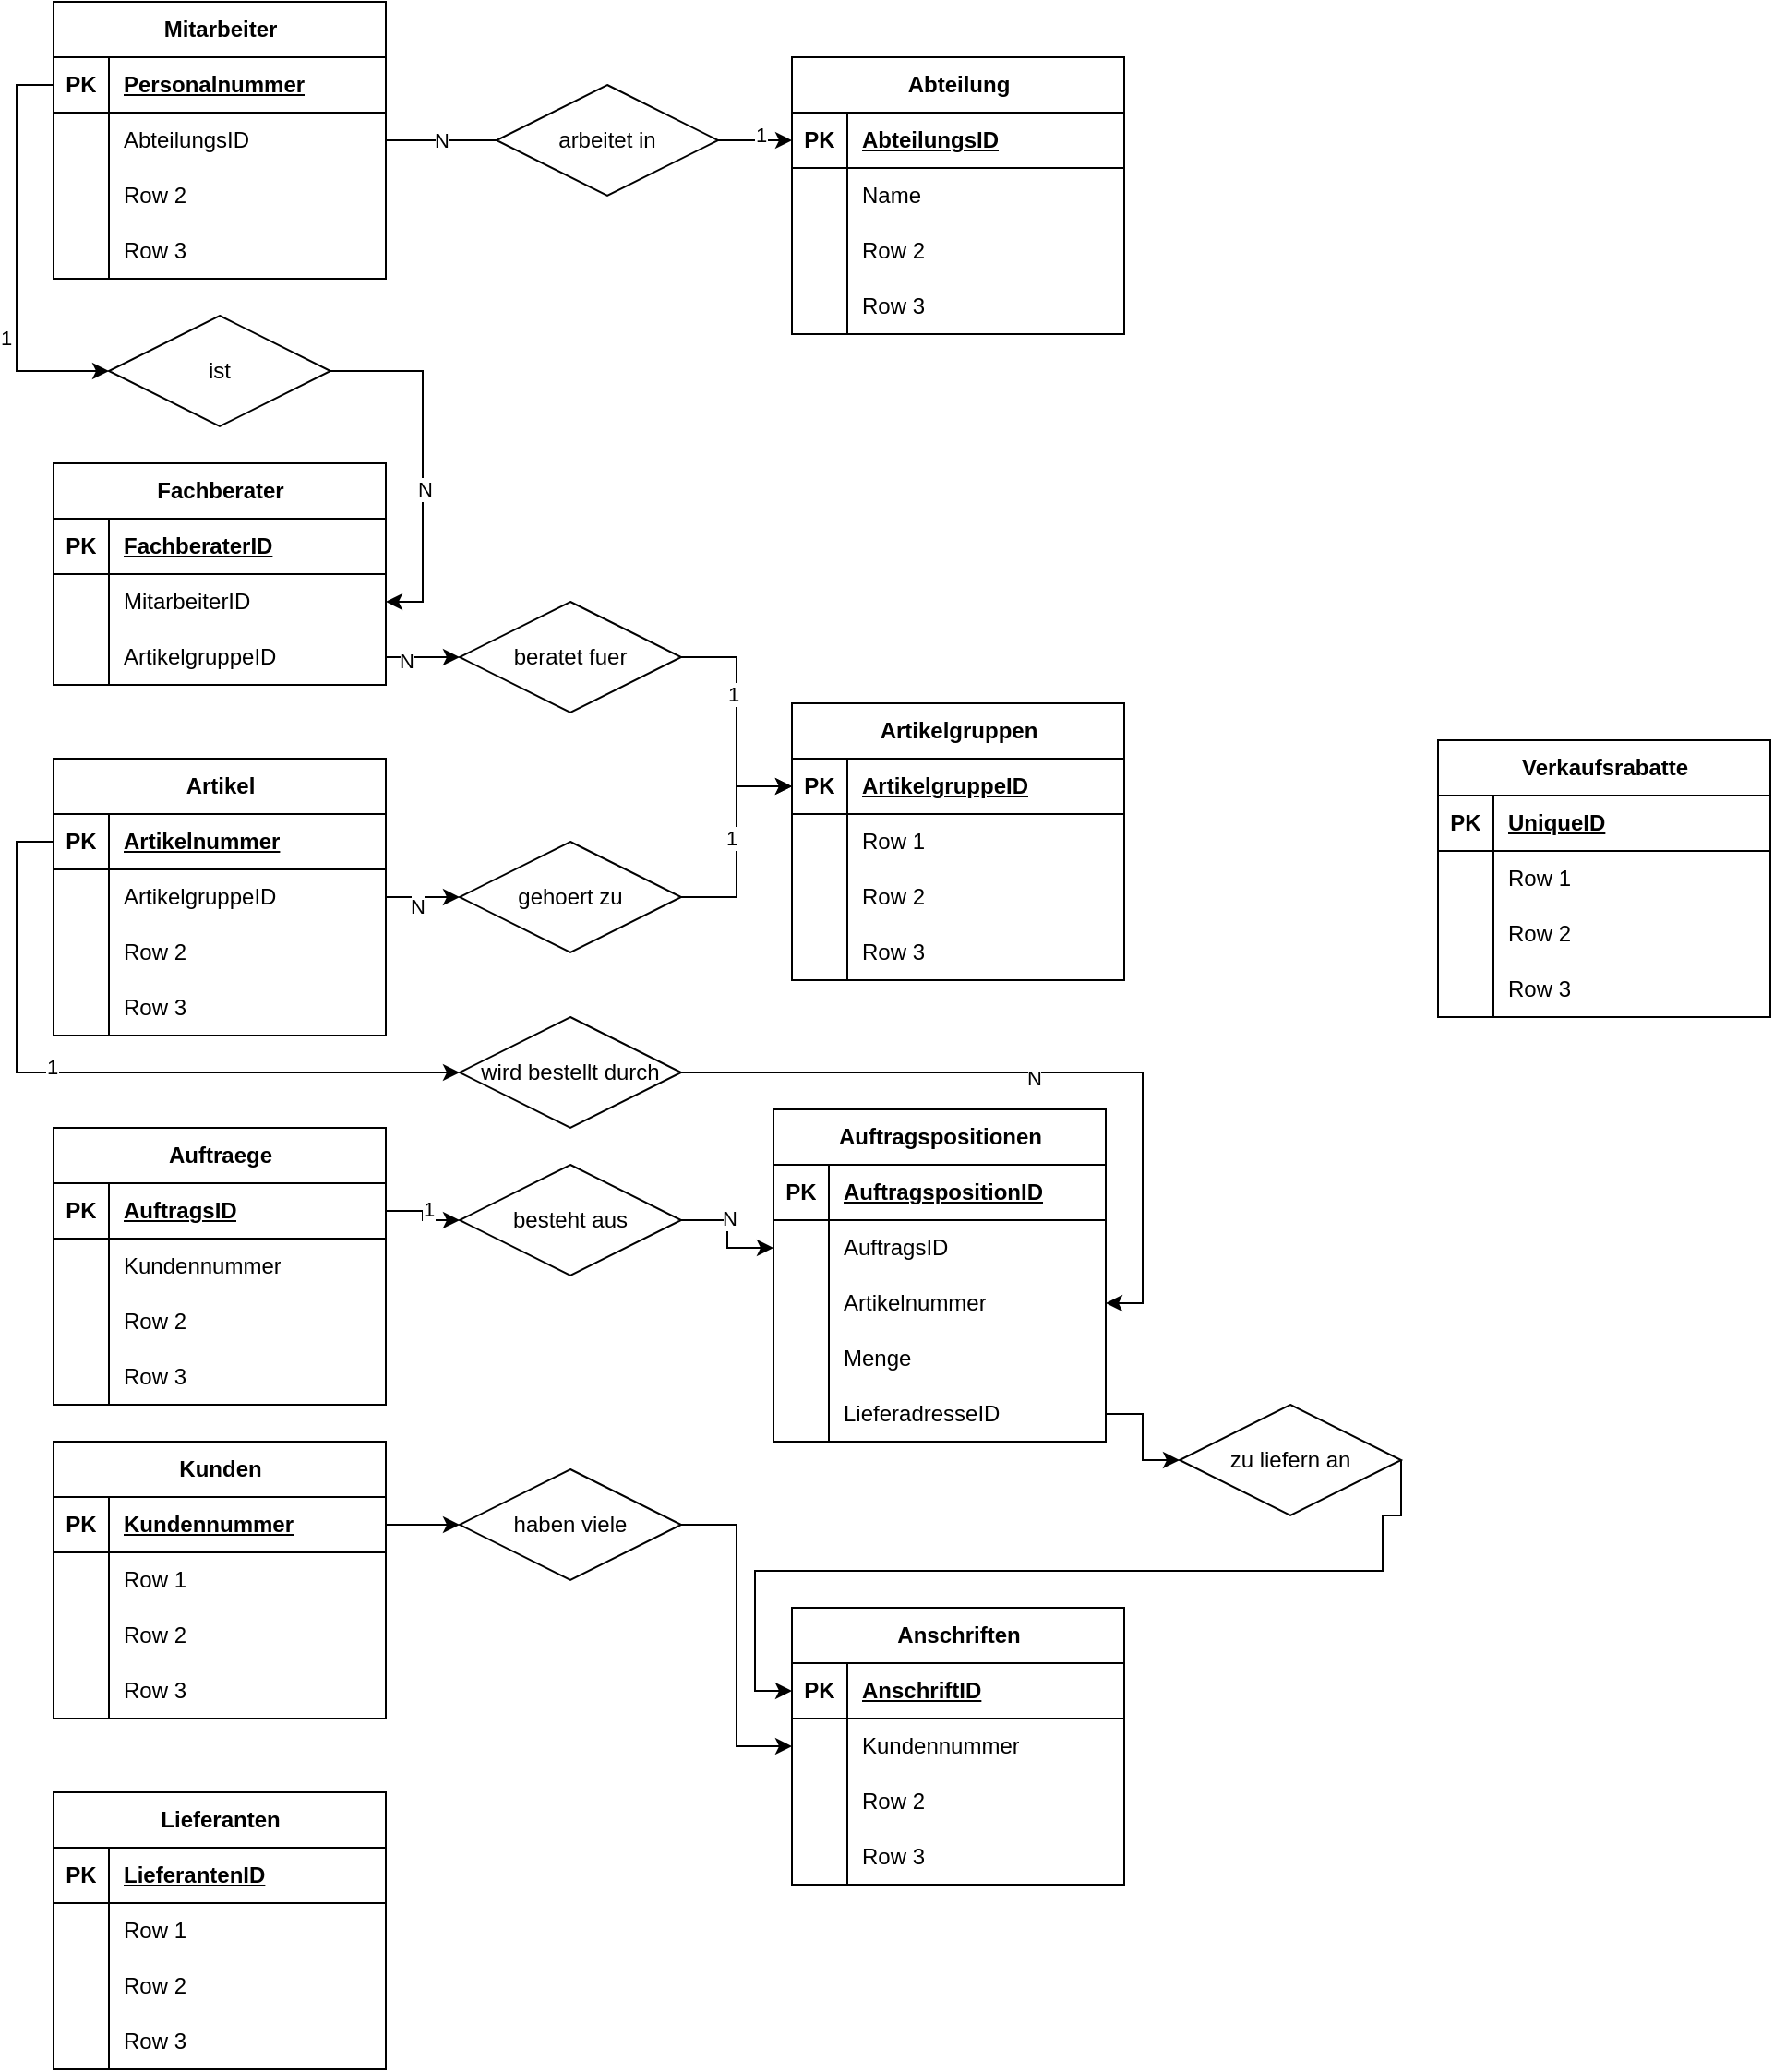 <mxfile version="26.0.5">
  <diagram id="R2lEEEUBdFMjLlhIrx00" name="Page-1">
    <mxGraphModel dx="1874" dy="1891" grid="1" gridSize="10" guides="1" tooltips="1" connect="1" arrows="1" fold="1" page="1" pageScale="1" pageWidth="850" pageHeight="1100" math="0" shadow="0" extFonts="Permanent Marker^https://fonts.googleapis.com/css?family=Permanent+Marker">
      <root>
        <mxCell id="0" />
        <mxCell id="1" parent="0" />
        <mxCell id="7brZlqDq6NMwW7fzMEZd-1" value="Mitarbeiter" style="shape=table;startSize=30;container=1;collapsible=1;childLayout=tableLayout;fixedRows=1;rowLines=0;fontStyle=1;align=center;resizeLast=1;html=1;" vertex="1" parent="1">
          <mxGeometry x="-580" y="-180" width="180" height="150" as="geometry" />
        </mxCell>
        <mxCell id="7brZlqDq6NMwW7fzMEZd-2" value="" style="shape=tableRow;horizontal=0;startSize=0;swimlaneHead=0;swimlaneBody=0;fillColor=none;collapsible=0;dropTarget=0;points=[[0,0.5],[1,0.5]];portConstraint=eastwest;top=0;left=0;right=0;bottom=1;" vertex="1" parent="7brZlqDq6NMwW7fzMEZd-1">
          <mxGeometry y="30" width="180" height="30" as="geometry" />
        </mxCell>
        <mxCell id="7brZlqDq6NMwW7fzMEZd-3" value="PK" style="shape=partialRectangle;connectable=0;fillColor=none;top=0;left=0;bottom=0;right=0;fontStyle=1;overflow=hidden;whiteSpace=wrap;html=1;" vertex="1" parent="7brZlqDq6NMwW7fzMEZd-2">
          <mxGeometry width="30" height="30" as="geometry">
            <mxRectangle width="30" height="30" as="alternateBounds" />
          </mxGeometry>
        </mxCell>
        <mxCell id="7brZlqDq6NMwW7fzMEZd-4" value="Personalnummer" style="shape=partialRectangle;connectable=0;fillColor=none;top=0;left=0;bottom=0;right=0;align=left;spacingLeft=6;fontStyle=5;overflow=hidden;whiteSpace=wrap;html=1;" vertex="1" parent="7brZlqDq6NMwW7fzMEZd-2">
          <mxGeometry x="30" width="150" height="30" as="geometry">
            <mxRectangle width="150" height="30" as="alternateBounds" />
          </mxGeometry>
        </mxCell>
        <mxCell id="7brZlqDq6NMwW7fzMEZd-5" value="" style="shape=tableRow;horizontal=0;startSize=0;swimlaneHead=0;swimlaneBody=0;fillColor=none;collapsible=0;dropTarget=0;points=[[0,0.5],[1,0.5]];portConstraint=eastwest;top=0;left=0;right=0;bottom=0;" vertex="1" parent="7brZlqDq6NMwW7fzMEZd-1">
          <mxGeometry y="60" width="180" height="30" as="geometry" />
        </mxCell>
        <mxCell id="7brZlqDq6NMwW7fzMEZd-6" value="" style="shape=partialRectangle;connectable=0;fillColor=none;top=0;left=0;bottom=0;right=0;editable=1;overflow=hidden;whiteSpace=wrap;html=1;" vertex="1" parent="7brZlqDq6NMwW7fzMEZd-5">
          <mxGeometry width="30" height="30" as="geometry">
            <mxRectangle width="30" height="30" as="alternateBounds" />
          </mxGeometry>
        </mxCell>
        <mxCell id="7brZlqDq6NMwW7fzMEZd-7" value="AbteilungsID" style="shape=partialRectangle;connectable=0;fillColor=none;top=0;left=0;bottom=0;right=0;align=left;spacingLeft=6;overflow=hidden;whiteSpace=wrap;html=1;" vertex="1" parent="7brZlqDq6NMwW7fzMEZd-5">
          <mxGeometry x="30" width="150" height="30" as="geometry">
            <mxRectangle width="150" height="30" as="alternateBounds" />
          </mxGeometry>
        </mxCell>
        <mxCell id="7brZlqDq6NMwW7fzMEZd-8" value="" style="shape=tableRow;horizontal=0;startSize=0;swimlaneHead=0;swimlaneBody=0;fillColor=none;collapsible=0;dropTarget=0;points=[[0,0.5],[1,0.5]];portConstraint=eastwest;top=0;left=0;right=0;bottom=0;" vertex="1" parent="7brZlqDq6NMwW7fzMEZd-1">
          <mxGeometry y="90" width="180" height="30" as="geometry" />
        </mxCell>
        <mxCell id="7brZlqDq6NMwW7fzMEZd-9" value="" style="shape=partialRectangle;connectable=0;fillColor=none;top=0;left=0;bottom=0;right=0;editable=1;overflow=hidden;whiteSpace=wrap;html=1;" vertex="1" parent="7brZlqDq6NMwW7fzMEZd-8">
          <mxGeometry width="30" height="30" as="geometry">
            <mxRectangle width="30" height="30" as="alternateBounds" />
          </mxGeometry>
        </mxCell>
        <mxCell id="7brZlqDq6NMwW7fzMEZd-10" value="Row 2" style="shape=partialRectangle;connectable=0;fillColor=none;top=0;left=0;bottom=0;right=0;align=left;spacingLeft=6;overflow=hidden;whiteSpace=wrap;html=1;" vertex="1" parent="7brZlqDq6NMwW7fzMEZd-8">
          <mxGeometry x="30" width="150" height="30" as="geometry">
            <mxRectangle width="150" height="30" as="alternateBounds" />
          </mxGeometry>
        </mxCell>
        <mxCell id="7brZlqDq6NMwW7fzMEZd-11" value="" style="shape=tableRow;horizontal=0;startSize=0;swimlaneHead=0;swimlaneBody=0;fillColor=none;collapsible=0;dropTarget=0;points=[[0,0.5],[1,0.5]];portConstraint=eastwest;top=0;left=0;right=0;bottom=0;" vertex="1" parent="7brZlqDq6NMwW7fzMEZd-1">
          <mxGeometry y="120" width="180" height="30" as="geometry" />
        </mxCell>
        <mxCell id="7brZlqDq6NMwW7fzMEZd-12" value="" style="shape=partialRectangle;connectable=0;fillColor=none;top=0;left=0;bottom=0;right=0;editable=1;overflow=hidden;whiteSpace=wrap;html=1;" vertex="1" parent="7brZlqDq6NMwW7fzMEZd-11">
          <mxGeometry width="30" height="30" as="geometry">
            <mxRectangle width="30" height="30" as="alternateBounds" />
          </mxGeometry>
        </mxCell>
        <mxCell id="7brZlqDq6NMwW7fzMEZd-13" value="Row 3" style="shape=partialRectangle;connectable=0;fillColor=none;top=0;left=0;bottom=0;right=0;align=left;spacingLeft=6;overflow=hidden;whiteSpace=wrap;html=1;" vertex="1" parent="7brZlqDq6NMwW7fzMEZd-11">
          <mxGeometry x="30" width="150" height="30" as="geometry">
            <mxRectangle width="150" height="30" as="alternateBounds" />
          </mxGeometry>
        </mxCell>
        <mxCell id="7brZlqDq6NMwW7fzMEZd-14" value="Artikelgruppen" style="shape=table;startSize=30;container=1;collapsible=1;childLayout=tableLayout;fixedRows=1;rowLines=0;fontStyle=1;align=center;resizeLast=1;html=1;" vertex="1" parent="1">
          <mxGeometry x="-180" y="200" width="180" height="150" as="geometry" />
        </mxCell>
        <mxCell id="7brZlqDq6NMwW7fzMEZd-15" value="" style="shape=tableRow;horizontal=0;startSize=0;swimlaneHead=0;swimlaneBody=0;fillColor=none;collapsible=0;dropTarget=0;points=[[0,0.5],[1,0.5]];portConstraint=eastwest;top=0;left=0;right=0;bottom=1;" vertex="1" parent="7brZlqDq6NMwW7fzMEZd-14">
          <mxGeometry y="30" width="180" height="30" as="geometry" />
        </mxCell>
        <mxCell id="7brZlqDq6NMwW7fzMEZd-16" value="PK" style="shape=partialRectangle;connectable=0;fillColor=none;top=0;left=0;bottom=0;right=0;fontStyle=1;overflow=hidden;whiteSpace=wrap;html=1;" vertex="1" parent="7brZlqDq6NMwW7fzMEZd-15">
          <mxGeometry width="30" height="30" as="geometry">
            <mxRectangle width="30" height="30" as="alternateBounds" />
          </mxGeometry>
        </mxCell>
        <mxCell id="7brZlqDq6NMwW7fzMEZd-17" value="ArtikelgruppeID" style="shape=partialRectangle;connectable=0;fillColor=none;top=0;left=0;bottom=0;right=0;align=left;spacingLeft=6;fontStyle=5;overflow=hidden;whiteSpace=wrap;html=1;" vertex="1" parent="7brZlqDq6NMwW7fzMEZd-15">
          <mxGeometry x="30" width="150" height="30" as="geometry">
            <mxRectangle width="150" height="30" as="alternateBounds" />
          </mxGeometry>
        </mxCell>
        <mxCell id="7brZlqDq6NMwW7fzMEZd-18" value="" style="shape=tableRow;horizontal=0;startSize=0;swimlaneHead=0;swimlaneBody=0;fillColor=none;collapsible=0;dropTarget=0;points=[[0,0.5],[1,0.5]];portConstraint=eastwest;top=0;left=0;right=0;bottom=0;" vertex="1" parent="7brZlqDq6NMwW7fzMEZd-14">
          <mxGeometry y="60" width="180" height="30" as="geometry" />
        </mxCell>
        <mxCell id="7brZlqDq6NMwW7fzMEZd-19" value="" style="shape=partialRectangle;connectable=0;fillColor=none;top=0;left=0;bottom=0;right=0;editable=1;overflow=hidden;whiteSpace=wrap;html=1;" vertex="1" parent="7brZlqDq6NMwW7fzMEZd-18">
          <mxGeometry width="30" height="30" as="geometry">
            <mxRectangle width="30" height="30" as="alternateBounds" />
          </mxGeometry>
        </mxCell>
        <mxCell id="7brZlqDq6NMwW7fzMEZd-20" value="Row 1" style="shape=partialRectangle;connectable=0;fillColor=none;top=0;left=0;bottom=0;right=0;align=left;spacingLeft=6;overflow=hidden;whiteSpace=wrap;html=1;" vertex="1" parent="7brZlqDq6NMwW7fzMEZd-18">
          <mxGeometry x="30" width="150" height="30" as="geometry">
            <mxRectangle width="150" height="30" as="alternateBounds" />
          </mxGeometry>
        </mxCell>
        <mxCell id="7brZlqDq6NMwW7fzMEZd-21" value="" style="shape=tableRow;horizontal=0;startSize=0;swimlaneHead=0;swimlaneBody=0;fillColor=none;collapsible=0;dropTarget=0;points=[[0,0.5],[1,0.5]];portConstraint=eastwest;top=0;left=0;right=0;bottom=0;" vertex="1" parent="7brZlqDq6NMwW7fzMEZd-14">
          <mxGeometry y="90" width="180" height="30" as="geometry" />
        </mxCell>
        <mxCell id="7brZlqDq6NMwW7fzMEZd-22" value="" style="shape=partialRectangle;connectable=0;fillColor=none;top=0;left=0;bottom=0;right=0;editable=1;overflow=hidden;whiteSpace=wrap;html=1;" vertex="1" parent="7brZlqDq6NMwW7fzMEZd-21">
          <mxGeometry width="30" height="30" as="geometry">
            <mxRectangle width="30" height="30" as="alternateBounds" />
          </mxGeometry>
        </mxCell>
        <mxCell id="7brZlqDq6NMwW7fzMEZd-23" value="Row 2" style="shape=partialRectangle;connectable=0;fillColor=none;top=0;left=0;bottom=0;right=0;align=left;spacingLeft=6;overflow=hidden;whiteSpace=wrap;html=1;" vertex="1" parent="7brZlqDq6NMwW7fzMEZd-21">
          <mxGeometry x="30" width="150" height="30" as="geometry">
            <mxRectangle width="150" height="30" as="alternateBounds" />
          </mxGeometry>
        </mxCell>
        <mxCell id="7brZlqDq6NMwW7fzMEZd-24" value="" style="shape=tableRow;horizontal=0;startSize=0;swimlaneHead=0;swimlaneBody=0;fillColor=none;collapsible=0;dropTarget=0;points=[[0,0.5],[1,0.5]];portConstraint=eastwest;top=0;left=0;right=0;bottom=0;" vertex="1" parent="7brZlqDq6NMwW7fzMEZd-14">
          <mxGeometry y="120" width="180" height="30" as="geometry" />
        </mxCell>
        <mxCell id="7brZlqDq6NMwW7fzMEZd-25" value="" style="shape=partialRectangle;connectable=0;fillColor=none;top=0;left=0;bottom=0;right=0;editable=1;overflow=hidden;whiteSpace=wrap;html=1;" vertex="1" parent="7brZlqDq6NMwW7fzMEZd-24">
          <mxGeometry width="30" height="30" as="geometry">
            <mxRectangle width="30" height="30" as="alternateBounds" />
          </mxGeometry>
        </mxCell>
        <mxCell id="7brZlqDq6NMwW7fzMEZd-26" value="Row 3" style="shape=partialRectangle;connectable=0;fillColor=none;top=0;left=0;bottom=0;right=0;align=left;spacingLeft=6;overflow=hidden;whiteSpace=wrap;html=1;" vertex="1" parent="7brZlqDq6NMwW7fzMEZd-24">
          <mxGeometry x="30" width="150" height="30" as="geometry">
            <mxRectangle width="150" height="30" as="alternateBounds" />
          </mxGeometry>
        </mxCell>
        <mxCell id="7brZlqDq6NMwW7fzMEZd-27" value="Kunden" style="shape=table;startSize=30;container=1;collapsible=1;childLayout=tableLayout;fixedRows=1;rowLines=0;fontStyle=1;align=center;resizeLast=1;html=1;" vertex="1" parent="1">
          <mxGeometry x="-580" y="600" width="180" height="150" as="geometry" />
        </mxCell>
        <mxCell id="7brZlqDq6NMwW7fzMEZd-28" value="" style="shape=tableRow;horizontal=0;startSize=0;swimlaneHead=0;swimlaneBody=0;fillColor=none;collapsible=0;dropTarget=0;points=[[0,0.5],[1,0.5]];portConstraint=eastwest;top=0;left=0;right=0;bottom=1;" vertex="1" parent="7brZlqDq6NMwW7fzMEZd-27">
          <mxGeometry y="30" width="180" height="30" as="geometry" />
        </mxCell>
        <mxCell id="7brZlqDq6NMwW7fzMEZd-29" value="PK" style="shape=partialRectangle;connectable=0;fillColor=none;top=0;left=0;bottom=0;right=0;fontStyle=1;overflow=hidden;whiteSpace=wrap;html=1;" vertex="1" parent="7brZlqDq6NMwW7fzMEZd-28">
          <mxGeometry width="30" height="30" as="geometry">
            <mxRectangle width="30" height="30" as="alternateBounds" />
          </mxGeometry>
        </mxCell>
        <mxCell id="7brZlqDq6NMwW7fzMEZd-30" value="Kundennummer" style="shape=partialRectangle;connectable=0;fillColor=none;top=0;left=0;bottom=0;right=0;align=left;spacingLeft=6;fontStyle=5;overflow=hidden;whiteSpace=wrap;html=1;" vertex="1" parent="7brZlqDq6NMwW7fzMEZd-28">
          <mxGeometry x="30" width="150" height="30" as="geometry">
            <mxRectangle width="150" height="30" as="alternateBounds" />
          </mxGeometry>
        </mxCell>
        <mxCell id="7brZlqDq6NMwW7fzMEZd-31" value="" style="shape=tableRow;horizontal=0;startSize=0;swimlaneHead=0;swimlaneBody=0;fillColor=none;collapsible=0;dropTarget=0;points=[[0,0.5],[1,0.5]];portConstraint=eastwest;top=0;left=0;right=0;bottom=0;" vertex="1" parent="7brZlqDq6NMwW7fzMEZd-27">
          <mxGeometry y="60" width="180" height="30" as="geometry" />
        </mxCell>
        <mxCell id="7brZlqDq6NMwW7fzMEZd-32" value="" style="shape=partialRectangle;connectable=0;fillColor=none;top=0;left=0;bottom=0;right=0;editable=1;overflow=hidden;whiteSpace=wrap;html=1;" vertex="1" parent="7brZlqDq6NMwW7fzMEZd-31">
          <mxGeometry width="30" height="30" as="geometry">
            <mxRectangle width="30" height="30" as="alternateBounds" />
          </mxGeometry>
        </mxCell>
        <mxCell id="7brZlqDq6NMwW7fzMEZd-33" value="Row 1" style="shape=partialRectangle;connectable=0;fillColor=none;top=0;left=0;bottom=0;right=0;align=left;spacingLeft=6;overflow=hidden;whiteSpace=wrap;html=1;" vertex="1" parent="7brZlqDq6NMwW7fzMEZd-31">
          <mxGeometry x="30" width="150" height="30" as="geometry">
            <mxRectangle width="150" height="30" as="alternateBounds" />
          </mxGeometry>
        </mxCell>
        <mxCell id="7brZlqDq6NMwW7fzMEZd-34" value="" style="shape=tableRow;horizontal=0;startSize=0;swimlaneHead=0;swimlaneBody=0;fillColor=none;collapsible=0;dropTarget=0;points=[[0,0.5],[1,0.5]];portConstraint=eastwest;top=0;left=0;right=0;bottom=0;" vertex="1" parent="7brZlqDq6NMwW7fzMEZd-27">
          <mxGeometry y="90" width="180" height="30" as="geometry" />
        </mxCell>
        <mxCell id="7brZlqDq6NMwW7fzMEZd-35" value="" style="shape=partialRectangle;connectable=0;fillColor=none;top=0;left=0;bottom=0;right=0;editable=1;overflow=hidden;whiteSpace=wrap;html=1;" vertex="1" parent="7brZlqDq6NMwW7fzMEZd-34">
          <mxGeometry width="30" height="30" as="geometry">
            <mxRectangle width="30" height="30" as="alternateBounds" />
          </mxGeometry>
        </mxCell>
        <mxCell id="7brZlqDq6NMwW7fzMEZd-36" value="Row 2" style="shape=partialRectangle;connectable=0;fillColor=none;top=0;left=0;bottom=0;right=0;align=left;spacingLeft=6;overflow=hidden;whiteSpace=wrap;html=1;" vertex="1" parent="7brZlqDq6NMwW7fzMEZd-34">
          <mxGeometry x="30" width="150" height="30" as="geometry">
            <mxRectangle width="150" height="30" as="alternateBounds" />
          </mxGeometry>
        </mxCell>
        <mxCell id="7brZlqDq6NMwW7fzMEZd-37" value="" style="shape=tableRow;horizontal=0;startSize=0;swimlaneHead=0;swimlaneBody=0;fillColor=none;collapsible=0;dropTarget=0;points=[[0,0.5],[1,0.5]];portConstraint=eastwest;top=0;left=0;right=0;bottom=0;" vertex="1" parent="7brZlqDq6NMwW7fzMEZd-27">
          <mxGeometry y="120" width="180" height="30" as="geometry" />
        </mxCell>
        <mxCell id="7brZlqDq6NMwW7fzMEZd-38" value="" style="shape=partialRectangle;connectable=0;fillColor=none;top=0;left=0;bottom=0;right=0;editable=1;overflow=hidden;whiteSpace=wrap;html=1;" vertex="1" parent="7brZlqDq6NMwW7fzMEZd-37">
          <mxGeometry width="30" height="30" as="geometry">
            <mxRectangle width="30" height="30" as="alternateBounds" />
          </mxGeometry>
        </mxCell>
        <mxCell id="7brZlqDq6NMwW7fzMEZd-39" value="Row 3" style="shape=partialRectangle;connectable=0;fillColor=none;top=0;left=0;bottom=0;right=0;align=left;spacingLeft=6;overflow=hidden;whiteSpace=wrap;html=1;" vertex="1" parent="7brZlqDq6NMwW7fzMEZd-37">
          <mxGeometry x="30" width="150" height="30" as="geometry">
            <mxRectangle width="150" height="30" as="alternateBounds" />
          </mxGeometry>
        </mxCell>
        <mxCell id="7brZlqDq6NMwW7fzMEZd-40" value="Anschriften" style="shape=table;startSize=30;container=1;collapsible=1;childLayout=tableLayout;fixedRows=1;rowLines=0;fontStyle=1;align=center;resizeLast=1;html=1;" vertex="1" parent="1">
          <mxGeometry x="-180" y="690" width="180" height="150" as="geometry" />
        </mxCell>
        <mxCell id="7brZlqDq6NMwW7fzMEZd-41" value="" style="shape=tableRow;horizontal=0;startSize=0;swimlaneHead=0;swimlaneBody=0;fillColor=none;collapsible=0;dropTarget=0;points=[[0,0.5],[1,0.5]];portConstraint=eastwest;top=0;left=0;right=0;bottom=1;" vertex="1" parent="7brZlqDq6NMwW7fzMEZd-40">
          <mxGeometry y="30" width="180" height="30" as="geometry" />
        </mxCell>
        <mxCell id="7brZlqDq6NMwW7fzMEZd-42" value="PK" style="shape=partialRectangle;connectable=0;fillColor=none;top=0;left=0;bottom=0;right=0;fontStyle=1;overflow=hidden;whiteSpace=wrap;html=1;" vertex="1" parent="7brZlqDq6NMwW7fzMEZd-41">
          <mxGeometry width="30" height="30" as="geometry">
            <mxRectangle width="30" height="30" as="alternateBounds" />
          </mxGeometry>
        </mxCell>
        <mxCell id="7brZlqDq6NMwW7fzMEZd-43" value="AnschriftID" style="shape=partialRectangle;connectable=0;fillColor=none;top=0;left=0;bottom=0;right=0;align=left;spacingLeft=6;fontStyle=5;overflow=hidden;whiteSpace=wrap;html=1;" vertex="1" parent="7brZlqDq6NMwW7fzMEZd-41">
          <mxGeometry x="30" width="150" height="30" as="geometry">
            <mxRectangle width="150" height="30" as="alternateBounds" />
          </mxGeometry>
        </mxCell>
        <mxCell id="7brZlqDq6NMwW7fzMEZd-44" value="" style="shape=tableRow;horizontal=0;startSize=0;swimlaneHead=0;swimlaneBody=0;fillColor=none;collapsible=0;dropTarget=0;points=[[0,0.5],[1,0.5]];portConstraint=eastwest;top=0;left=0;right=0;bottom=0;" vertex="1" parent="7brZlqDq6NMwW7fzMEZd-40">
          <mxGeometry y="60" width="180" height="30" as="geometry" />
        </mxCell>
        <mxCell id="7brZlqDq6NMwW7fzMEZd-45" value="" style="shape=partialRectangle;connectable=0;fillColor=none;top=0;left=0;bottom=0;right=0;editable=1;overflow=hidden;whiteSpace=wrap;html=1;" vertex="1" parent="7brZlqDq6NMwW7fzMEZd-44">
          <mxGeometry width="30" height="30" as="geometry">
            <mxRectangle width="30" height="30" as="alternateBounds" />
          </mxGeometry>
        </mxCell>
        <mxCell id="7brZlqDq6NMwW7fzMEZd-46" value="Kundennummer" style="shape=partialRectangle;connectable=0;fillColor=none;top=0;left=0;bottom=0;right=0;align=left;spacingLeft=6;overflow=hidden;whiteSpace=wrap;html=1;" vertex="1" parent="7brZlqDq6NMwW7fzMEZd-44">
          <mxGeometry x="30" width="150" height="30" as="geometry">
            <mxRectangle width="150" height="30" as="alternateBounds" />
          </mxGeometry>
        </mxCell>
        <mxCell id="7brZlqDq6NMwW7fzMEZd-47" value="" style="shape=tableRow;horizontal=0;startSize=0;swimlaneHead=0;swimlaneBody=0;fillColor=none;collapsible=0;dropTarget=0;points=[[0,0.5],[1,0.5]];portConstraint=eastwest;top=0;left=0;right=0;bottom=0;" vertex="1" parent="7brZlqDq6NMwW7fzMEZd-40">
          <mxGeometry y="90" width="180" height="30" as="geometry" />
        </mxCell>
        <mxCell id="7brZlqDq6NMwW7fzMEZd-48" value="" style="shape=partialRectangle;connectable=0;fillColor=none;top=0;left=0;bottom=0;right=0;editable=1;overflow=hidden;whiteSpace=wrap;html=1;" vertex="1" parent="7brZlqDq6NMwW7fzMEZd-47">
          <mxGeometry width="30" height="30" as="geometry">
            <mxRectangle width="30" height="30" as="alternateBounds" />
          </mxGeometry>
        </mxCell>
        <mxCell id="7brZlqDq6NMwW7fzMEZd-49" value="Row 2" style="shape=partialRectangle;connectable=0;fillColor=none;top=0;left=0;bottom=0;right=0;align=left;spacingLeft=6;overflow=hidden;whiteSpace=wrap;html=1;" vertex="1" parent="7brZlqDq6NMwW7fzMEZd-47">
          <mxGeometry x="30" width="150" height="30" as="geometry">
            <mxRectangle width="150" height="30" as="alternateBounds" />
          </mxGeometry>
        </mxCell>
        <mxCell id="7brZlqDq6NMwW7fzMEZd-50" value="" style="shape=tableRow;horizontal=0;startSize=0;swimlaneHead=0;swimlaneBody=0;fillColor=none;collapsible=0;dropTarget=0;points=[[0,0.5],[1,0.5]];portConstraint=eastwest;top=0;left=0;right=0;bottom=0;" vertex="1" parent="7brZlqDq6NMwW7fzMEZd-40">
          <mxGeometry y="120" width="180" height="30" as="geometry" />
        </mxCell>
        <mxCell id="7brZlqDq6NMwW7fzMEZd-51" value="" style="shape=partialRectangle;connectable=0;fillColor=none;top=0;left=0;bottom=0;right=0;editable=1;overflow=hidden;whiteSpace=wrap;html=1;" vertex="1" parent="7brZlqDq6NMwW7fzMEZd-50">
          <mxGeometry width="30" height="30" as="geometry">
            <mxRectangle width="30" height="30" as="alternateBounds" />
          </mxGeometry>
        </mxCell>
        <mxCell id="7brZlqDq6NMwW7fzMEZd-52" value="Row 3" style="shape=partialRectangle;connectable=0;fillColor=none;top=0;left=0;bottom=0;right=0;align=left;spacingLeft=6;overflow=hidden;whiteSpace=wrap;html=1;" vertex="1" parent="7brZlqDq6NMwW7fzMEZd-50">
          <mxGeometry x="30" width="150" height="30" as="geometry">
            <mxRectangle width="150" height="30" as="alternateBounds" />
          </mxGeometry>
        </mxCell>
        <mxCell id="7brZlqDq6NMwW7fzMEZd-53" value="Artikel" style="shape=table;startSize=30;container=1;collapsible=1;childLayout=tableLayout;fixedRows=1;rowLines=0;fontStyle=1;align=center;resizeLast=1;html=1;" vertex="1" parent="1">
          <mxGeometry x="-580" y="230" width="180" height="150" as="geometry">
            <mxRectangle x="-580" y="230" width="70" height="30" as="alternateBounds" />
          </mxGeometry>
        </mxCell>
        <mxCell id="7brZlqDq6NMwW7fzMEZd-54" value="" style="shape=tableRow;horizontal=0;startSize=0;swimlaneHead=0;swimlaneBody=0;fillColor=none;collapsible=0;dropTarget=0;points=[[0,0.5],[1,0.5]];portConstraint=eastwest;top=0;left=0;right=0;bottom=1;" vertex="1" parent="7brZlqDq6NMwW7fzMEZd-53">
          <mxGeometry y="30" width="180" height="30" as="geometry" />
        </mxCell>
        <mxCell id="7brZlqDq6NMwW7fzMEZd-55" value="PK" style="shape=partialRectangle;connectable=0;fillColor=none;top=0;left=0;bottom=0;right=0;fontStyle=1;overflow=hidden;whiteSpace=wrap;html=1;" vertex="1" parent="7brZlqDq6NMwW7fzMEZd-54">
          <mxGeometry width="30" height="30" as="geometry">
            <mxRectangle width="30" height="30" as="alternateBounds" />
          </mxGeometry>
        </mxCell>
        <mxCell id="7brZlqDq6NMwW7fzMEZd-56" value="Artikelnummer" style="shape=partialRectangle;connectable=0;fillColor=none;top=0;left=0;bottom=0;right=0;align=left;spacingLeft=6;fontStyle=5;overflow=hidden;whiteSpace=wrap;html=1;" vertex="1" parent="7brZlqDq6NMwW7fzMEZd-54">
          <mxGeometry x="30" width="150" height="30" as="geometry">
            <mxRectangle width="150" height="30" as="alternateBounds" />
          </mxGeometry>
        </mxCell>
        <mxCell id="7brZlqDq6NMwW7fzMEZd-57" value="" style="shape=tableRow;horizontal=0;startSize=0;swimlaneHead=0;swimlaneBody=0;fillColor=none;collapsible=0;dropTarget=0;points=[[0,0.5],[1,0.5]];portConstraint=eastwest;top=0;left=0;right=0;bottom=0;" vertex="1" parent="7brZlqDq6NMwW7fzMEZd-53">
          <mxGeometry y="60" width="180" height="30" as="geometry" />
        </mxCell>
        <mxCell id="7brZlqDq6NMwW7fzMEZd-58" value="" style="shape=partialRectangle;connectable=0;fillColor=none;top=0;left=0;bottom=0;right=0;editable=1;overflow=hidden;whiteSpace=wrap;html=1;" vertex="1" parent="7brZlqDq6NMwW7fzMEZd-57">
          <mxGeometry width="30" height="30" as="geometry">
            <mxRectangle width="30" height="30" as="alternateBounds" />
          </mxGeometry>
        </mxCell>
        <mxCell id="7brZlqDq6NMwW7fzMEZd-59" value="ArtikelgruppeID" style="shape=partialRectangle;connectable=0;fillColor=none;top=0;left=0;bottom=0;right=0;align=left;spacingLeft=6;overflow=hidden;whiteSpace=wrap;html=1;" vertex="1" parent="7brZlqDq6NMwW7fzMEZd-57">
          <mxGeometry x="30" width="150" height="30" as="geometry">
            <mxRectangle width="150" height="30" as="alternateBounds" />
          </mxGeometry>
        </mxCell>
        <mxCell id="7brZlqDq6NMwW7fzMEZd-60" value="" style="shape=tableRow;horizontal=0;startSize=0;swimlaneHead=0;swimlaneBody=0;fillColor=none;collapsible=0;dropTarget=0;points=[[0,0.5],[1,0.5]];portConstraint=eastwest;top=0;left=0;right=0;bottom=0;" vertex="1" parent="7brZlqDq6NMwW7fzMEZd-53">
          <mxGeometry y="90" width="180" height="30" as="geometry" />
        </mxCell>
        <mxCell id="7brZlqDq6NMwW7fzMEZd-61" value="" style="shape=partialRectangle;connectable=0;fillColor=none;top=0;left=0;bottom=0;right=0;editable=1;overflow=hidden;whiteSpace=wrap;html=1;" vertex="1" parent="7brZlqDq6NMwW7fzMEZd-60">
          <mxGeometry width="30" height="30" as="geometry">
            <mxRectangle width="30" height="30" as="alternateBounds" />
          </mxGeometry>
        </mxCell>
        <mxCell id="7brZlqDq6NMwW7fzMEZd-62" value="Row 2" style="shape=partialRectangle;connectable=0;fillColor=none;top=0;left=0;bottom=0;right=0;align=left;spacingLeft=6;overflow=hidden;whiteSpace=wrap;html=1;" vertex="1" parent="7brZlqDq6NMwW7fzMEZd-60">
          <mxGeometry x="30" width="150" height="30" as="geometry">
            <mxRectangle width="150" height="30" as="alternateBounds" />
          </mxGeometry>
        </mxCell>
        <mxCell id="7brZlqDq6NMwW7fzMEZd-63" value="" style="shape=tableRow;horizontal=0;startSize=0;swimlaneHead=0;swimlaneBody=0;fillColor=none;collapsible=0;dropTarget=0;points=[[0,0.5],[1,0.5]];portConstraint=eastwest;top=0;left=0;right=0;bottom=0;" vertex="1" parent="7brZlqDq6NMwW7fzMEZd-53">
          <mxGeometry y="120" width="180" height="30" as="geometry" />
        </mxCell>
        <mxCell id="7brZlqDq6NMwW7fzMEZd-64" value="" style="shape=partialRectangle;connectable=0;fillColor=none;top=0;left=0;bottom=0;right=0;editable=1;overflow=hidden;whiteSpace=wrap;html=1;" vertex="1" parent="7brZlqDq6NMwW7fzMEZd-63">
          <mxGeometry width="30" height="30" as="geometry">
            <mxRectangle width="30" height="30" as="alternateBounds" />
          </mxGeometry>
        </mxCell>
        <mxCell id="7brZlqDq6NMwW7fzMEZd-65" value="Row 3" style="shape=partialRectangle;connectable=0;fillColor=none;top=0;left=0;bottom=0;right=0;align=left;spacingLeft=6;overflow=hidden;whiteSpace=wrap;html=1;" vertex="1" parent="7brZlqDq6NMwW7fzMEZd-63">
          <mxGeometry x="30" width="150" height="30" as="geometry">
            <mxRectangle width="150" height="30" as="alternateBounds" />
          </mxGeometry>
        </mxCell>
        <mxCell id="7brZlqDq6NMwW7fzMEZd-66" value="Auftraege" style="shape=table;startSize=30;container=1;collapsible=1;childLayout=tableLayout;fixedRows=1;rowLines=0;fontStyle=1;align=center;resizeLast=1;html=1;" vertex="1" parent="1">
          <mxGeometry x="-580" y="430" width="180" height="150" as="geometry">
            <mxRectangle x="-580" y="430" width="90" height="30" as="alternateBounds" />
          </mxGeometry>
        </mxCell>
        <mxCell id="7brZlqDq6NMwW7fzMEZd-67" value="" style="shape=tableRow;horizontal=0;startSize=0;swimlaneHead=0;swimlaneBody=0;fillColor=none;collapsible=0;dropTarget=0;points=[[0,0.5],[1,0.5]];portConstraint=eastwest;top=0;left=0;right=0;bottom=1;" vertex="1" parent="7brZlqDq6NMwW7fzMEZd-66">
          <mxGeometry y="30" width="180" height="30" as="geometry" />
        </mxCell>
        <mxCell id="7brZlqDq6NMwW7fzMEZd-68" value="PK" style="shape=partialRectangle;connectable=0;fillColor=none;top=0;left=0;bottom=0;right=0;fontStyle=1;overflow=hidden;whiteSpace=wrap;html=1;" vertex="1" parent="7brZlqDq6NMwW7fzMEZd-67">
          <mxGeometry width="30" height="30" as="geometry">
            <mxRectangle width="30" height="30" as="alternateBounds" />
          </mxGeometry>
        </mxCell>
        <mxCell id="7brZlqDq6NMwW7fzMEZd-69" value="AuftragsID" style="shape=partialRectangle;connectable=0;fillColor=none;top=0;left=0;bottom=0;right=0;align=left;spacingLeft=6;fontStyle=5;overflow=hidden;whiteSpace=wrap;html=1;" vertex="1" parent="7brZlqDq6NMwW7fzMEZd-67">
          <mxGeometry x="30" width="150" height="30" as="geometry">
            <mxRectangle width="150" height="30" as="alternateBounds" />
          </mxGeometry>
        </mxCell>
        <mxCell id="7brZlqDq6NMwW7fzMEZd-70" value="" style="shape=tableRow;horizontal=0;startSize=0;swimlaneHead=0;swimlaneBody=0;fillColor=none;collapsible=0;dropTarget=0;points=[[0,0.5],[1,0.5]];portConstraint=eastwest;top=0;left=0;right=0;bottom=0;" vertex="1" parent="7brZlqDq6NMwW7fzMEZd-66">
          <mxGeometry y="60" width="180" height="30" as="geometry" />
        </mxCell>
        <mxCell id="7brZlqDq6NMwW7fzMEZd-71" value="" style="shape=partialRectangle;connectable=0;fillColor=none;top=0;left=0;bottom=0;right=0;editable=1;overflow=hidden;whiteSpace=wrap;html=1;" vertex="1" parent="7brZlqDq6NMwW7fzMEZd-70">
          <mxGeometry width="30" height="30" as="geometry">
            <mxRectangle width="30" height="30" as="alternateBounds" />
          </mxGeometry>
        </mxCell>
        <mxCell id="7brZlqDq6NMwW7fzMEZd-72" value="Kundennummer" style="shape=partialRectangle;connectable=0;fillColor=none;top=0;left=0;bottom=0;right=0;align=left;spacingLeft=6;overflow=hidden;whiteSpace=wrap;html=1;" vertex="1" parent="7brZlqDq6NMwW7fzMEZd-70">
          <mxGeometry x="30" width="150" height="30" as="geometry">
            <mxRectangle width="150" height="30" as="alternateBounds" />
          </mxGeometry>
        </mxCell>
        <mxCell id="7brZlqDq6NMwW7fzMEZd-73" value="" style="shape=tableRow;horizontal=0;startSize=0;swimlaneHead=0;swimlaneBody=0;fillColor=none;collapsible=0;dropTarget=0;points=[[0,0.5],[1,0.5]];portConstraint=eastwest;top=0;left=0;right=0;bottom=0;" vertex="1" parent="7brZlqDq6NMwW7fzMEZd-66">
          <mxGeometry y="90" width="180" height="30" as="geometry" />
        </mxCell>
        <mxCell id="7brZlqDq6NMwW7fzMEZd-74" value="" style="shape=partialRectangle;connectable=0;fillColor=none;top=0;left=0;bottom=0;right=0;editable=1;overflow=hidden;whiteSpace=wrap;html=1;" vertex="1" parent="7brZlqDq6NMwW7fzMEZd-73">
          <mxGeometry width="30" height="30" as="geometry">
            <mxRectangle width="30" height="30" as="alternateBounds" />
          </mxGeometry>
        </mxCell>
        <mxCell id="7brZlqDq6NMwW7fzMEZd-75" value="Row 2" style="shape=partialRectangle;connectable=0;fillColor=none;top=0;left=0;bottom=0;right=0;align=left;spacingLeft=6;overflow=hidden;whiteSpace=wrap;html=1;" vertex="1" parent="7brZlqDq6NMwW7fzMEZd-73">
          <mxGeometry x="30" width="150" height="30" as="geometry">
            <mxRectangle width="150" height="30" as="alternateBounds" />
          </mxGeometry>
        </mxCell>
        <mxCell id="7brZlqDq6NMwW7fzMEZd-76" value="" style="shape=tableRow;horizontal=0;startSize=0;swimlaneHead=0;swimlaneBody=0;fillColor=none;collapsible=0;dropTarget=0;points=[[0,0.5],[1,0.5]];portConstraint=eastwest;top=0;left=0;right=0;bottom=0;" vertex="1" parent="7brZlqDq6NMwW7fzMEZd-66">
          <mxGeometry y="120" width="180" height="30" as="geometry" />
        </mxCell>
        <mxCell id="7brZlqDq6NMwW7fzMEZd-77" value="" style="shape=partialRectangle;connectable=0;fillColor=none;top=0;left=0;bottom=0;right=0;editable=1;overflow=hidden;whiteSpace=wrap;html=1;" vertex="1" parent="7brZlqDq6NMwW7fzMEZd-76">
          <mxGeometry width="30" height="30" as="geometry">
            <mxRectangle width="30" height="30" as="alternateBounds" />
          </mxGeometry>
        </mxCell>
        <mxCell id="7brZlqDq6NMwW7fzMEZd-78" value="Row 3" style="shape=partialRectangle;connectable=0;fillColor=none;top=0;left=0;bottom=0;right=0;align=left;spacingLeft=6;overflow=hidden;whiteSpace=wrap;html=1;" vertex="1" parent="7brZlqDq6NMwW7fzMEZd-76">
          <mxGeometry x="30" width="150" height="30" as="geometry">
            <mxRectangle width="150" height="30" as="alternateBounds" />
          </mxGeometry>
        </mxCell>
        <mxCell id="7brZlqDq6NMwW7fzMEZd-79" value="Verkaufsrabatte" style="shape=table;startSize=30;container=1;collapsible=1;childLayout=tableLayout;fixedRows=1;rowLines=0;fontStyle=1;align=center;resizeLast=1;html=1;" vertex="1" parent="1">
          <mxGeometry x="170" y="220" width="180" height="150" as="geometry" />
        </mxCell>
        <mxCell id="7brZlqDq6NMwW7fzMEZd-80" value="" style="shape=tableRow;horizontal=0;startSize=0;swimlaneHead=0;swimlaneBody=0;fillColor=none;collapsible=0;dropTarget=0;points=[[0,0.5],[1,0.5]];portConstraint=eastwest;top=0;left=0;right=0;bottom=1;" vertex="1" parent="7brZlqDq6NMwW7fzMEZd-79">
          <mxGeometry y="30" width="180" height="30" as="geometry" />
        </mxCell>
        <mxCell id="7brZlqDq6NMwW7fzMEZd-81" value="PK" style="shape=partialRectangle;connectable=0;fillColor=none;top=0;left=0;bottom=0;right=0;fontStyle=1;overflow=hidden;whiteSpace=wrap;html=1;" vertex="1" parent="7brZlqDq6NMwW7fzMEZd-80">
          <mxGeometry width="30" height="30" as="geometry">
            <mxRectangle width="30" height="30" as="alternateBounds" />
          </mxGeometry>
        </mxCell>
        <mxCell id="7brZlqDq6NMwW7fzMEZd-82" value="UniqueID" style="shape=partialRectangle;connectable=0;fillColor=none;top=0;left=0;bottom=0;right=0;align=left;spacingLeft=6;fontStyle=5;overflow=hidden;whiteSpace=wrap;html=1;" vertex="1" parent="7brZlqDq6NMwW7fzMEZd-80">
          <mxGeometry x="30" width="150" height="30" as="geometry">
            <mxRectangle width="150" height="30" as="alternateBounds" />
          </mxGeometry>
        </mxCell>
        <mxCell id="7brZlqDq6NMwW7fzMEZd-83" value="" style="shape=tableRow;horizontal=0;startSize=0;swimlaneHead=0;swimlaneBody=0;fillColor=none;collapsible=0;dropTarget=0;points=[[0,0.5],[1,0.5]];portConstraint=eastwest;top=0;left=0;right=0;bottom=0;" vertex="1" parent="7brZlqDq6NMwW7fzMEZd-79">
          <mxGeometry y="60" width="180" height="30" as="geometry" />
        </mxCell>
        <mxCell id="7brZlqDq6NMwW7fzMEZd-84" value="" style="shape=partialRectangle;connectable=0;fillColor=none;top=0;left=0;bottom=0;right=0;editable=1;overflow=hidden;whiteSpace=wrap;html=1;" vertex="1" parent="7brZlqDq6NMwW7fzMEZd-83">
          <mxGeometry width="30" height="30" as="geometry">
            <mxRectangle width="30" height="30" as="alternateBounds" />
          </mxGeometry>
        </mxCell>
        <mxCell id="7brZlqDq6NMwW7fzMEZd-85" value="Row 1" style="shape=partialRectangle;connectable=0;fillColor=none;top=0;left=0;bottom=0;right=0;align=left;spacingLeft=6;overflow=hidden;whiteSpace=wrap;html=1;" vertex="1" parent="7brZlqDq6NMwW7fzMEZd-83">
          <mxGeometry x="30" width="150" height="30" as="geometry">
            <mxRectangle width="150" height="30" as="alternateBounds" />
          </mxGeometry>
        </mxCell>
        <mxCell id="7brZlqDq6NMwW7fzMEZd-86" value="" style="shape=tableRow;horizontal=0;startSize=0;swimlaneHead=0;swimlaneBody=0;fillColor=none;collapsible=0;dropTarget=0;points=[[0,0.5],[1,0.5]];portConstraint=eastwest;top=0;left=0;right=0;bottom=0;" vertex="1" parent="7brZlqDq6NMwW7fzMEZd-79">
          <mxGeometry y="90" width="180" height="30" as="geometry" />
        </mxCell>
        <mxCell id="7brZlqDq6NMwW7fzMEZd-87" value="" style="shape=partialRectangle;connectable=0;fillColor=none;top=0;left=0;bottom=0;right=0;editable=1;overflow=hidden;whiteSpace=wrap;html=1;" vertex="1" parent="7brZlqDq6NMwW7fzMEZd-86">
          <mxGeometry width="30" height="30" as="geometry">
            <mxRectangle width="30" height="30" as="alternateBounds" />
          </mxGeometry>
        </mxCell>
        <mxCell id="7brZlqDq6NMwW7fzMEZd-88" value="Row 2" style="shape=partialRectangle;connectable=0;fillColor=none;top=0;left=0;bottom=0;right=0;align=left;spacingLeft=6;overflow=hidden;whiteSpace=wrap;html=1;" vertex="1" parent="7brZlqDq6NMwW7fzMEZd-86">
          <mxGeometry x="30" width="150" height="30" as="geometry">
            <mxRectangle width="150" height="30" as="alternateBounds" />
          </mxGeometry>
        </mxCell>
        <mxCell id="7brZlqDq6NMwW7fzMEZd-89" value="" style="shape=tableRow;horizontal=0;startSize=0;swimlaneHead=0;swimlaneBody=0;fillColor=none;collapsible=0;dropTarget=0;points=[[0,0.5],[1,0.5]];portConstraint=eastwest;top=0;left=0;right=0;bottom=0;" vertex="1" parent="7brZlqDq6NMwW7fzMEZd-79">
          <mxGeometry y="120" width="180" height="30" as="geometry" />
        </mxCell>
        <mxCell id="7brZlqDq6NMwW7fzMEZd-90" value="" style="shape=partialRectangle;connectable=0;fillColor=none;top=0;left=0;bottom=0;right=0;editable=1;overflow=hidden;whiteSpace=wrap;html=1;" vertex="1" parent="7brZlqDq6NMwW7fzMEZd-89">
          <mxGeometry width="30" height="30" as="geometry">
            <mxRectangle width="30" height="30" as="alternateBounds" />
          </mxGeometry>
        </mxCell>
        <mxCell id="7brZlqDq6NMwW7fzMEZd-91" value="Row 3" style="shape=partialRectangle;connectable=0;fillColor=none;top=0;left=0;bottom=0;right=0;align=left;spacingLeft=6;overflow=hidden;whiteSpace=wrap;html=1;" vertex="1" parent="7brZlqDq6NMwW7fzMEZd-89">
          <mxGeometry x="30" width="150" height="30" as="geometry">
            <mxRectangle width="150" height="30" as="alternateBounds" />
          </mxGeometry>
        </mxCell>
        <mxCell id="7brZlqDq6NMwW7fzMEZd-92" value="Lieferanten" style="shape=table;startSize=30;container=1;collapsible=1;childLayout=tableLayout;fixedRows=1;rowLines=0;fontStyle=1;align=center;resizeLast=1;html=1;" vertex="1" parent="1">
          <mxGeometry x="-580" y="790" width="180" height="150" as="geometry" />
        </mxCell>
        <mxCell id="7brZlqDq6NMwW7fzMEZd-93" value="" style="shape=tableRow;horizontal=0;startSize=0;swimlaneHead=0;swimlaneBody=0;fillColor=none;collapsible=0;dropTarget=0;points=[[0,0.5],[1,0.5]];portConstraint=eastwest;top=0;left=0;right=0;bottom=1;" vertex="1" parent="7brZlqDq6NMwW7fzMEZd-92">
          <mxGeometry y="30" width="180" height="30" as="geometry" />
        </mxCell>
        <mxCell id="7brZlqDq6NMwW7fzMEZd-94" value="PK" style="shape=partialRectangle;connectable=0;fillColor=none;top=0;left=0;bottom=0;right=0;fontStyle=1;overflow=hidden;whiteSpace=wrap;html=1;" vertex="1" parent="7brZlqDq6NMwW7fzMEZd-93">
          <mxGeometry width="30" height="30" as="geometry">
            <mxRectangle width="30" height="30" as="alternateBounds" />
          </mxGeometry>
        </mxCell>
        <mxCell id="7brZlqDq6NMwW7fzMEZd-95" value="LieferantenID" style="shape=partialRectangle;connectable=0;fillColor=none;top=0;left=0;bottom=0;right=0;align=left;spacingLeft=6;fontStyle=5;overflow=hidden;whiteSpace=wrap;html=1;" vertex="1" parent="7brZlqDq6NMwW7fzMEZd-93">
          <mxGeometry x="30" width="150" height="30" as="geometry">
            <mxRectangle width="150" height="30" as="alternateBounds" />
          </mxGeometry>
        </mxCell>
        <mxCell id="7brZlqDq6NMwW7fzMEZd-96" value="" style="shape=tableRow;horizontal=0;startSize=0;swimlaneHead=0;swimlaneBody=0;fillColor=none;collapsible=0;dropTarget=0;points=[[0,0.5],[1,0.5]];portConstraint=eastwest;top=0;left=0;right=0;bottom=0;" vertex="1" parent="7brZlqDq6NMwW7fzMEZd-92">
          <mxGeometry y="60" width="180" height="30" as="geometry" />
        </mxCell>
        <mxCell id="7brZlqDq6NMwW7fzMEZd-97" value="" style="shape=partialRectangle;connectable=0;fillColor=none;top=0;left=0;bottom=0;right=0;editable=1;overflow=hidden;whiteSpace=wrap;html=1;" vertex="1" parent="7brZlqDq6NMwW7fzMEZd-96">
          <mxGeometry width="30" height="30" as="geometry">
            <mxRectangle width="30" height="30" as="alternateBounds" />
          </mxGeometry>
        </mxCell>
        <mxCell id="7brZlqDq6NMwW7fzMEZd-98" value="Row 1" style="shape=partialRectangle;connectable=0;fillColor=none;top=0;left=0;bottom=0;right=0;align=left;spacingLeft=6;overflow=hidden;whiteSpace=wrap;html=1;" vertex="1" parent="7brZlqDq6NMwW7fzMEZd-96">
          <mxGeometry x="30" width="150" height="30" as="geometry">
            <mxRectangle width="150" height="30" as="alternateBounds" />
          </mxGeometry>
        </mxCell>
        <mxCell id="7brZlqDq6NMwW7fzMEZd-99" value="" style="shape=tableRow;horizontal=0;startSize=0;swimlaneHead=0;swimlaneBody=0;fillColor=none;collapsible=0;dropTarget=0;points=[[0,0.5],[1,0.5]];portConstraint=eastwest;top=0;left=0;right=0;bottom=0;" vertex="1" parent="7brZlqDq6NMwW7fzMEZd-92">
          <mxGeometry y="90" width="180" height="30" as="geometry" />
        </mxCell>
        <mxCell id="7brZlqDq6NMwW7fzMEZd-100" value="" style="shape=partialRectangle;connectable=0;fillColor=none;top=0;left=0;bottom=0;right=0;editable=1;overflow=hidden;whiteSpace=wrap;html=1;" vertex="1" parent="7brZlqDq6NMwW7fzMEZd-99">
          <mxGeometry width="30" height="30" as="geometry">
            <mxRectangle width="30" height="30" as="alternateBounds" />
          </mxGeometry>
        </mxCell>
        <mxCell id="7brZlqDq6NMwW7fzMEZd-101" value="Row 2" style="shape=partialRectangle;connectable=0;fillColor=none;top=0;left=0;bottom=0;right=0;align=left;spacingLeft=6;overflow=hidden;whiteSpace=wrap;html=1;" vertex="1" parent="7brZlqDq6NMwW7fzMEZd-99">
          <mxGeometry x="30" width="150" height="30" as="geometry">
            <mxRectangle width="150" height="30" as="alternateBounds" />
          </mxGeometry>
        </mxCell>
        <mxCell id="7brZlqDq6NMwW7fzMEZd-102" value="" style="shape=tableRow;horizontal=0;startSize=0;swimlaneHead=0;swimlaneBody=0;fillColor=none;collapsible=0;dropTarget=0;points=[[0,0.5],[1,0.5]];portConstraint=eastwest;top=0;left=0;right=0;bottom=0;" vertex="1" parent="7brZlqDq6NMwW7fzMEZd-92">
          <mxGeometry y="120" width="180" height="30" as="geometry" />
        </mxCell>
        <mxCell id="7brZlqDq6NMwW7fzMEZd-103" value="" style="shape=partialRectangle;connectable=0;fillColor=none;top=0;left=0;bottom=0;right=0;editable=1;overflow=hidden;whiteSpace=wrap;html=1;" vertex="1" parent="7brZlqDq6NMwW7fzMEZd-102">
          <mxGeometry width="30" height="30" as="geometry">
            <mxRectangle width="30" height="30" as="alternateBounds" />
          </mxGeometry>
        </mxCell>
        <mxCell id="7brZlqDq6NMwW7fzMEZd-104" value="Row 3" style="shape=partialRectangle;connectable=0;fillColor=none;top=0;left=0;bottom=0;right=0;align=left;spacingLeft=6;overflow=hidden;whiteSpace=wrap;html=1;" vertex="1" parent="7brZlqDq6NMwW7fzMEZd-102">
          <mxGeometry x="30" width="150" height="30" as="geometry">
            <mxRectangle width="150" height="30" as="alternateBounds" />
          </mxGeometry>
        </mxCell>
        <mxCell id="7brZlqDq6NMwW7fzMEZd-105" value="Abteilung" style="shape=table;startSize=30;container=1;collapsible=1;childLayout=tableLayout;fixedRows=1;rowLines=0;fontStyle=1;align=center;resizeLast=1;html=1;" vertex="1" parent="1">
          <mxGeometry x="-180" y="-150" width="180" height="150" as="geometry" />
        </mxCell>
        <mxCell id="7brZlqDq6NMwW7fzMEZd-106" value="" style="shape=tableRow;horizontal=0;startSize=0;swimlaneHead=0;swimlaneBody=0;fillColor=none;collapsible=0;dropTarget=0;points=[[0,0.5],[1,0.5]];portConstraint=eastwest;top=0;left=0;right=0;bottom=1;" vertex="1" parent="7brZlqDq6NMwW7fzMEZd-105">
          <mxGeometry y="30" width="180" height="30" as="geometry" />
        </mxCell>
        <mxCell id="7brZlqDq6NMwW7fzMEZd-107" value="PK" style="shape=partialRectangle;connectable=0;fillColor=none;top=0;left=0;bottom=0;right=0;fontStyle=1;overflow=hidden;whiteSpace=wrap;html=1;" vertex="1" parent="7brZlqDq6NMwW7fzMEZd-106">
          <mxGeometry width="30" height="30" as="geometry">
            <mxRectangle width="30" height="30" as="alternateBounds" />
          </mxGeometry>
        </mxCell>
        <mxCell id="7brZlqDq6NMwW7fzMEZd-108" value="AbteilungsID" style="shape=partialRectangle;connectable=0;fillColor=none;top=0;left=0;bottom=0;right=0;align=left;spacingLeft=6;fontStyle=5;overflow=hidden;whiteSpace=wrap;html=1;" vertex="1" parent="7brZlqDq6NMwW7fzMEZd-106">
          <mxGeometry x="30" width="150" height="30" as="geometry">
            <mxRectangle width="150" height="30" as="alternateBounds" />
          </mxGeometry>
        </mxCell>
        <mxCell id="7brZlqDq6NMwW7fzMEZd-109" value="" style="shape=tableRow;horizontal=0;startSize=0;swimlaneHead=0;swimlaneBody=0;fillColor=none;collapsible=0;dropTarget=0;points=[[0,0.5],[1,0.5]];portConstraint=eastwest;top=0;left=0;right=0;bottom=0;" vertex="1" parent="7brZlqDq6NMwW7fzMEZd-105">
          <mxGeometry y="60" width="180" height="30" as="geometry" />
        </mxCell>
        <mxCell id="7brZlqDq6NMwW7fzMEZd-110" value="" style="shape=partialRectangle;connectable=0;fillColor=none;top=0;left=0;bottom=0;right=0;editable=1;overflow=hidden;whiteSpace=wrap;html=1;" vertex="1" parent="7brZlqDq6NMwW7fzMEZd-109">
          <mxGeometry width="30" height="30" as="geometry">
            <mxRectangle width="30" height="30" as="alternateBounds" />
          </mxGeometry>
        </mxCell>
        <mxCell id="7brZlqDq6NMwW7fzMEZd-111" value="Name" style="shape=partialRectangle;connectable=0;fillColor=none;top=0;left=0;bottom=0;right=0;align=left;spacingLeft=6;overflow=hidden;whiteSpace=wrap;html=1;" vertex="1" parent="7brZlqDq6NMwW7fzMEZd-109">
          <mxGeometry x="30" width="150" height="30" as="geometry">
            <mxRectangle width="150" height="30" as="alternateBounds" />
          </mxGeometry>
        </mxCell>
        <mxCell id="7brZlqDq6NMwW7fzMEZd-112" value="" style="shape=tableRow;horizontal=0;startSize=0;swimlaneHead=0;swimlaneBody=0;fillColor=none;collapsible=0;dropTarget=0;points=[[0,0.5],[1,0.5]];portConstraint=eastwest;top=0;left=0;right=0;bottom=0;" vertex="1" parent="7brZlqDq6NMwW7fzMEZd-105">
          <mxGeometry y="90" width="180" height="30" as="geometry" />
        </mxCell>
        <mxCell id="7brZlqDq6NMwW7fzMEZd-113" value="" style="shape=partialRectangle;connectable=0;fillColor=none;top=0;left=0;bottom=0;right=0;editable=1;overflow=hidden;whiteSpace=wrap;html=1;" vertex="1" parent="7brZlqDq6NMwW7fzMEZd-112">
          <mxGeometry width="30" height="30" as="geometry">
            <mxRectangle width="30" height="30" as="alternateBounds" />
          </mxGeometry>
        </mxCell>
        <mxCell id="7brZlqDq6NMwW7fzMEZd-114" value="Row 2" style="shape=partialRectangle;connectable=0;fillColor=none;top=0;left=0;bottom=0;right=0;align=left;spacingLeft=6;overflow=hidden;whiteSpace=wrap;html=1;" vertex="1" parent="7brZlqDq6NMwW7fzMEZd-112">
          <mxGeometry x="30" width="150" height="30" as="geometry">
            <mxRectangle width="150" height="30" as="alternateBounds" />
          </mxGeometry>
        </mxCell>
        <mxCell id="7brZlqDq6NMwW7fzMEZd-115" value="" style="shape=tableRow;horizontal=0;startSize=0;swimlaneHead=0;swimlaneBody=0;fillColor=none;collapsible=0;dropTarget=0;points=[[0,0.5],[1,0.5]];portConstraint=eastwest;top=0;left=0;right=0;bottom=0;" vertex="1" parent="7brZlqDq6NMwW7fzMEZd-105">
          <mxGeometry y="120" width="180" height="30" as="geometry" />
        </mxCell>
        <mxCell id="7brZlqDq6NMwW7fzMEZd-116" value="" style="shape=partialRectangle;connectable=0;fillColor=none;top=0;left=0;bottom=0;right=0;editable=1;overflow=hidden;whiteSpace=wrap;html=1;" vertex="1" parent="7brZlqDq6NMwW7fzMEZd-115">
          <mxGeometry width="30" height="30" as="geometry">
            <mxRectangle width="30" height="30" as="alternateBounds" />
          </mxGeometry>
        </mxCell>
        <mxCell id="7brZlqDq6NMwW7fzMEZd-117" value="Row 3" style="shape=partialRectangle;connectable=0;fillColor=none;top=0;left=0;bottom=0;right=0;align=left;spacingLeft=6;overflow=hidden;whiteSpace=wrap;html=1;" vertex="1" parent="7brZlqDq6NMwW7fzMEZd-115">
          <mxGeometry x="30" width="150" height="30" as="geometry">
            <mxRectangle width="150" height="30" as="alternateBounds" />
          </mxGeometry>
        </mxCell>
        <mxCell id="7brZlqDq6NMwW7fzMEZd-123" style="edgeStyle=orthogonalEdgeStyle;rounded=0;orthogonalLoop=1;jettySize=auto;html=1;exitX=1;exitY=0.5;exitDx=0;exitDy=0;entryX=0;entryY=0.5;entryDx=0;entryDy=0;" edge="1" parent="1" source="7brZlqDq6NMwW7fzMEZd-118" target="7brZlqDq6NMwW7fzMEZd-106">
          <mxGeometry relative="1" as="geometry" />
        </mxCell>
        <mxCell id="7brZlqDq6NMwW7fzMEZd-126" value="1" style="edgeLabel;html=1;align=center;verticalAlign=middle;resizable=0;points=[];" vertex="1" connectable="0" parent="7brZlqDq6NMwW7fzMEZd-123">
          <mxGeometry x="0.162" y="3" relative="1" as="geometry">
            <mxPoint as="offset" />
          </mxGeometry>
        </mxCell>
        <mxCell id="7brZlqDq6NMwW7fzMEZd-118" value="arbeitet in" style="shape=rhombus;perimeter=rhombusPerimeter;whiteSpace=wrap;html=1;align=center;" vertex="1" parent="1">
          <mxGeometry x="-340" y="-135" width="120" height="60" as="geometry" />
        </mxCell>
        <mxCell id="7brZlqDq6NMwW7fzMEZd-122" style="edgeStyle=orthogonalEdgeStyle;rounded=0;orthogonalLoop=1;jettySize=auto;html=1;exitX=1;exitY=0.5;exitDx=0;exitDy=0;entryX=0;entryY=0.5;entryDx=0;entryDy=0;endArrow=none;endFill=0;" edge="1" parent="1" source="7brZlqDq6NMwW7fzMEZd-5" target="7brZlqDq6NMwW7fzMEZd-118">
          <mxGeometry relative="1" as="geometry" />
        </mxCell>
        <mxCell id="7brZlqDq6NMwW7fzMEZd-125" value="N" style="edgeLabel;html=1;align=center;verticalAlign=middle;resizable=0;points=[];" vertex="1" connectable="0" parent="7brZlqDq6NMwW7fzMEZd-122">
          <mxGeometry x="0.053" y="-2" relative="1" as="geometry">
            <mxPoint x="-2" y="-2" as="offset" />
          </mxGeometry>
        </mxCell>
        <mxCell id="7brZlqDq6NMwW7fzMEZd-127" value="Fachberater" style="shape=table;startSize=30;container=1;collapsible=1;childLayout=tableLayout;fixedRows=1;rowLines=0;fontStyle=1;align=center;resizeLast=1;html=1;" vertex="1" parent="1">
          <mxGeometry x="-580" y="70" width="180" height="120" as="geometry" />
        </mxCell>
        <mxCell id="7brZlqDq6NMwW7fzMEZd-128" value="" style="shape=tableRow;horizontal=0;startSize=0;swimlaneHead=0;swimlaneBody=0;fillColor=none;collapsible=0;dropTarget=0;points=[[0,0.5],[1,0.5]];portConstraint=eastwest;top=0;left=0;right=0;bottom=1;" vertex="1" parent="7brZlqDq6NMwW7fzMEZd-127">
          <mxGeometry y="30" width="180" height="30" as="geometry" />
        </mxCell>
        <mxCell id="7brZlqDq6NMwW7fzMEZd-129" value="PK" style="shape=partialRectangle;connectable=0;fillColor=none;top=0;left=0;bottom=0;right=0;fontStyle=1;overflow=hidden;whiteSpace=wrap;html=1;" vertex="1" parent="7brZlqDq6NMwW7fzMEZd-128">
          <mxGeometry width="30" height="30" as="geometry">
            <mxRectangle width="30" height="30" as="alternateBounds" />
          </mxGeometry>
        </mxCell>
        <mxCell id="7brZlqDq6NMwW7fzMEZd-130" value="FachberaterID" style="shape=partialRectangle;connectable=0;fillColor=none;top=0;left=0;bottom=0;right=0;align=left;spacingLeft=6;fontStyle=5;overflow=hidden;whiteSpace=wrap;html=1;" vertex="1" parent="7brZlqDq6NMwW7fzMEZd-128">
          <mxGeometry x="30" width="150" height="30" as="geometry">
            <mxRectangle width="150" height="30" as="alternateBounds" />
          </mxGeometry>
        </mxCell>
        <mxCell id="7brZlqDq6NMwW7fzMEZd-131" value="" style="shape=tableRow;horizontal=0;startSize=0;swimlaneHead=0;swimlaneBody=0;fillColor=none;collapsible=0;dropTarget=0;points=[[0,0.5],[1,0.5]];portConstraint=eastwest;top=0;left=0;right=0;bottom=0;" vertex="1" parent="7brZlqDq6NMwW7fzMEZd-127">
          <mxGeometry y="60" width="180" height="30" as="geometry" />
        </mxCell>
        <mxCell id="7brZlqDq6NMwW7fzMEZd-132" value="" style="shape=partialRectangle;connectable=0;fillColor=none;top=0;left=0;bottom=0;right=0;editable=1;overflow=hidden;whiteSpace=wrap;html=1;" vertex="1" parent="7brZlqDq6NMwW7fzMEZd-131">
          <mxGeometry width="30" height="30" as="geometry">
            <mxRectangle width="30" height="30" as="alternateBounds" />
          </mxGeometry>
        </mxCell>
        <mxCell id="7brZlqDq6NMwW7fzMEZd-133" value="MitarbeiterID" style="shape=partialRectangle;connectable=0;fillColor=none;top=0;left=0;bottom=0;right=0;align=left;spacingLeft=6;overflow=hidden;whiteSpace=wrap;html=1;" vertex="1" parent="7brZlqDq6NMwW7fzMEZd-131">
          <mxGeometry x="30" width="150" height="30" as="geometry">
            <mxRectangle width="150" height="30" as="alternateBounds" />
          </mxGeometry>
        </mxCell>
        <mxCell id="7brZlqDq6NMwW7fzMEZd-134" value="" style="shape=tableRow;horizontal=0;startSize=0;swimlaneHead=0;swimlaneBody=0;fillColor=none;collapsible=0;dropTarget=0;points=[[0,0.5],[1,0.5]];portConstraint=eastwest;top=0;left=0;right=0;bottom=0;" vertex="1" parent="7brZlqDq6NMwW7fzMEZd-127">
          <mxGeometry y="90" width="180" height="30" as="geometry" />
        </mxCell>
        <mxCell id="7brZlqDq6NMwW7fzMEZd-135" value="" style="shape=partialRectangle;connectable=0;fillColor=none;top=0;left=0;bottom=0;right=0;editable=1;overflow=hidden;whiteSpace=wrap;html=1;" vertex="1" parent="7brZlqDq6NMwW7fzMEZd-134">
          <mxGeometry width="30" height="30" as="geometry">
            <mxRectangle width="30" height="30" as="alternateBounds" />
          </mxGeometry>
        </mxCell>
        <mxCell id="7brZlqDq6NMwW7fzMEZd-136" value="ArtikelgruppeID" style="shape=partialRectangle;connectable=0;fillColor=none;top=0;left=0;bottom=0;right=0;align=left;spacingLeft=6;overflow=hidden;whiteSpace=wrap;html=1;" vertex="1" parent="7brZlqDq6NMwW7fzMEZd-134">
          <mxGeometry x="30" width="150" height="30" as="geometry">
            <mxRectangle width="150" height="30" as="alternateBounds" />
          </mxGeometry>
        </mxCell>
        <mxCell id="7brZlqDq6NMwW7fzMEZd-140" style="edgeStyle=orthogonalEdgeStyle;rounded=0;orthogonalLoop=1;jettySize=auto;html=1;exitX=1;exitY=0.5;exitDx=0;exitDy=0;entryX=1;entryY=0.5;entryDx=0;entryDy=0;" edge="1" parent="1" source="7brZlqDq6NMwW7fzMEZd-143" target="7brZlqDq6NMwW7fzMEZd-131">
          <mxGeometry relative="1" as="geometry" />
        </mxCell>
        <mxCell id="7brZlqDq6NMwW7fzMEZd-146" value="N" style="edgeLabel;html=1;align=center;verticalAlign=middle;resizable=0;points=[];" vertex="1" connectable="0" parent="7brZlqDq6NMwW7fzMEZd-140">
          <mxGeometry x="0.169" y="1" relative="1" as="geometry">
            <mxPoint as="offset" />
          </mxGeometry>
        </mxCell>
        <mxCell id="7brZlqDq6NMwW7fzMEZd-144" value="" style="edgeStyle=orthogonalEdgeStyle;rounded=0;orthogonalLoop=1;jettySize=auto;html=1;exitX=0;exitY=0.5;exitDx=0;exitDy=0;entryX=0;entryY=0.5;entryDx=0;entryDy=0;" edge="1" parent="1" source="7brZlqDq6NMwW7fzMEZd-2" target="7brZlqDq6NMwW7fzMEZd-143">
          <mxGeometry relative="1" as="geometry">
            <mxPoint x="-580" y="-135" as="sourcePoint" />
            <mxPoint x="-460" y="125" as="targetPoint" />
          </mxGeometry>
        </mxCell>
        <mxCell id="7brZlqDq6NMwW7fzMEZd-145" value="1" style="edgeLabel;html=1;align=center;verticalAlign=middle;resizable=0;points=[];" vertex="1" connectable="0" parent="7brZlqDq6NMwW7fzMEZd-144">
          <mxGeometry x="0.389" y="-6" relative="1" as="geometry">
            <mxPoint as="offset" />
          </mxGeometry>
        </mxCell>
        <mxCell id="7brZlqDq6NMwW7fzMEZd-143" value="ist" style="shape=rhombus;perimeter=rhombusPerimeter;whiteSpace=wrap;html=1;align=center;" vertex="1" parent="1">
          <mxGeometry x="-550" y="-10" width="120" height="60" as="geometry" />
        </mxCell>
        <mxCell id="7brZlqDq6NMwW7fzMEZd-149" style="edgeStyle=orthogonalEdgeStyle;rounded=0;orthogonalLoop=1;jettySize=auto;html=1;exitX=1;exitY=0.5;exitDx=0;exitDy=0;entryX=0;entryY=0.5;entryDx=0;entryDy=0;" edge="1" parent="1" source="7brZlqDq6NMwW7fzMEZd-147" target="7brZlqDq6NMwW7fzMEZd-15">
          <mxGeometry relative="1" as="geometry" />
        </mxCell>
        <mxCell id="7brZlqDq6NMwW7fzMEZd-151" value="1" style="edgeLabel;html=1;align=center;verticalAlign=middle;resizable=0;points=[];" vertex="1" connectable="0" parent="7brZlqDq6NMwW7fzMEZd-149">
          <mxGeometry x="-0.231" y="-2" relative="1" as="geometry">
            <mxPoint as="offset" />
          </mxGeometry>
        </mxCell>
        <mxCell id="7brZlqDq6NMwW7fzMEZd-147" value="beratet fuer" style="shape=rhombus;perimeter=rhombusPerimeter;whiteSpace=wrap;html=1;align=center;" vertex="1" parent="1">
          <mxGeometry x="-360" y="145" width="120" height="60" as="geometry" />
        </mxCell>
        <mxCell id="7brZlqDq6NMwW7fzMEZd-148" style="edgeStyle=orthogonalEdgeStyle;rounded=0;orthogonalLoop=1;jettySize=auto;html=1;exitX=1;exitY=0.5;exitDx=0;exitDy=0;entryX=0;entryY=0.5;entryDx=0;entryDy=0;" edge="1" parent="1" source="7brZlqDq6NMwW7fzMEZd-134" target="7brZlqDq6NMwW7fzMEZd-147">
          <mxGeometry relative="1" as="geometry" />
        </mxCell>
        <mxCell id="7brZlqDq6NMwW7fzMEZd-150" value="N" style="edgeLabel;html=1;align=center;verticalAlign=middle;resizable=0;points=[];" vertex="1" connectable="0" parent="7brZlqDq6NMwW7fzMEZd-148">
          <mxGeometry x="-0.455" y="-2" relative="1" as="geometry">
            <mxPoint as="offset" />
          </mxGeometry>
        </mxCell>
        <mxCell id="7brZlqDq6NMwW7fzMEZd-154" style="edgeStyle=orthogonalEdgeStyle;rounded=0;orthogonalLoop=1;jettySize=auto;html=1;exitX=1;exitY=0.5;exitDx=0;exitDy=0;entryX=0;entryY=0.5;entryDx=0;entryDy=0;" edge="1" parent="1" source="7brZlqDq6NMwW7fzMEZd-152" target="7brZlqDq6NMwW7fzMEZd-15">
          <mxGeometry relative="1" as="geometry" />
        </mxCell>
        <mxCell id="7brZlqDq6NMwW7fzMEZd-156" value="1" style="edgeLabel;html=1;align=center;verticalAlign=middle;resizable=0;points=[];" vertex="1" connectable="0" parent="7brZlqDq6NMwW7fzMEZd-154">
          <mxGeometry x="0.045" y="3" relative="1" as="geometry">
            <mxPoint as="offset" />
          </mxGeometry>
        </mxCell>
        <mxCell id="7brZlqDq6NMwW7fzMEZd-152" value="gehoert zu" style="shape=rhombus;perimeter=rhombusPerimeter;whiteSpace=wrap;html=1;align=center;" vertex="1" parent="1">
          <mxGeometry x="-360" y="275" width="120" height="60" as="geometry" />
        </mxCell>
        <mxCell id="7brZlqDq6NMwW7fzMEZd-153" style="edgeStyle=orthogonalEdgeStyle;rounded=0;orthogonalLoop=1;jettySize=auto;html=1;exitX=1;exitY=0.5;exitDx=0;exitDy=0;" edge="1" parent="1" source="7brZlqDq6NMwW7fzMEZd-57" target="7brZlqDq6NMwW7fzMEZd-152">
          <mxGeometry relative="1" as="geometry" />
        </mxCell>
        <mxCell id="7brZlqDq6NMwW7fzMEZd-155" value="N" style="edgeLabel;html=1;align=center;verticalAlign=middle;resizable=0;points=[];" vertex="1" connectable="0" parent="7brZlqDq6NMwW7fzMEZd-153">
          <mxGeometry x="-0.183" y="-5" relative="1" as="geometry">
            <mxPoint as="offset" />
          </mxGeometry>
        </mxCell>
        <mxCell id="7brZlqDq6NMwW7fzMEZd-157" value="Auftragspositionen" style="shape=table;startSize=30;container=1;collapsible=1;childLayout=tableLayout;fixedRows=1;rowLines=0;fontStyle=1;align=center;resizeLast=1;html=1;" vertex="1" parent="1">
          <mxGeometry x="-190" y="420" width="180" height="180" as="geometry" />
        </mxCell>
        <mxCell id="7brZlqDq6NMwW7fzMEZd-158" value="" style="shape=tableRow;horizontal=0;startSize=0;swimlaneHead=0;swimlaneBody=0;fillColor=none;collapsible=0;dropTarget=0;points=[[0,0.5],[1,0.5]];portConstraint=eastwest;top=0;left=0;right=0;bottom=1;" vertex="1" parent="7brZlqDq6NMwW7fzMEZd-157">
          <mxGeometry y="30" width="180" height="30" as="geometry" />
        </mxCell>
        <mxCell id="7brZlqDq6NMwW7fzMEZd-159" value="PK" style="shape=partialRectangle;connectable=0;fillColor=none;top=0;left=0;bottom=0;right=0;fontStyle=1;overflow=hidden;whiteSpace=wrap;html=1;" vertex="1" parent="7brZlqDq6NMwW7fzMEZd-158">
          <mxGeometry width="30" height="30" as="geometry">
            <mxRectangle width="30" height="30" as="alternateBounds" />
          </mxGeometry>
        </mxCell>
        <mxCell id="7brZlqDq6NMwW7fzMEZd-160" value="AuftragspositionID" style="shape=partialRectangle;connectable=0;fillColor=none;top=0;left=0;bottom=0;right=0;align=left;spacingLeft=6;fontStyle=5;overflow=hidden;whiteSpace=wrap;html=1;" vertex="1" parent="7brZlqDq6NMwW7fzMEZd-158">
          <mxGeometry x="30" width="150" height="30" as="geometry">
            <mxRectangle width="150" height="30" as="alternateBounds" />
          </mxGeometry>
        </mxCell>
        <mxCell id="7brZlqDq6NMwW7fzMEZd-161" value="" style="shape=tableRow;horizontal=0;startSize=0;swimlaneHead=0;swimlaneBody=0;fillColor=none;collapsible=0;dropTarget=0;points=[[0,0.5],[1,0.5]];portConstraint=eastwest;top=0;left=0;right=0;bottom=0;" vertex="1" parent="7brZlqDq6NMwW7fzMEZd-157">
          <mxGeometry y="60" width="180" height="30" as="geometry" />
        </mxCell>
        <mxCell id="7brZlqDq6NMwW7fzMEZd-162" value="" style="shape=partialRectangle;connectable=0;fillColor=none;top=0;left=0;bottom=0;right=0;editable=1;overflow=hidden;whiteSpace=wrap;html=1;" vertex="1" parent="7brZlqDq6NMwW7fzMEZd-161">
          <mxGeometry width="30" height="30" as="geometry">
            <mxRectangle width="30" height="30" as="alternateBounds" />
          </mxGeometry>
        </mxCell>
        <mxCell id="7brZlqDq6NMwW7fzMEZd-163" value="AuftragsID" style="shape=partialRectangle;connectable=0;fillColor=none;top=0;left=0;bottom=0;right=0;align=left;spacingLeft=6;overflow=hidden;whiteSpace=wrap;html=1;" vertex="1" parent="7brZlqDq6NMwW7fzMEZd-161">
          <mxGeometry x="30" width="150" height="30" as="geometry">
            <mxRectangle width="150" height="30" as="alternateBounds" />
          </mxGeometry>
        </mxCell>
        <mxCell id="7brZlqDq6NMwW7fzMEZd-164" value="" style="shape=tableRow;horizontal=0;startSize=0;swimlaneHead=0;swimlaneBody=0;fillColor=none;collapsible=0;dropTarget=0;points=[[0,0.5],[1,0.5]];portConstraint=eastwest;top=0;left=0;right=0;bottom=0;" vertex="1" parent="7brZlqDq6NMwW7fzMEZd-157">
          <mxGeometry y="90" width="180" height="30" as="geometry" />
        </mxCell>
        <mxCell id="7brZlqDq6NMwW7fzMEZd-165" value="" style="shape=partialRectangle;connectable=0;fillColor=none;top=0;left=0;bottom=0;right=0;editable=1;overflow=hidden;whiteSpace=wrap;html=1;" vertex="1" parent="7brZlqDq6NMwW7fzMEZd-164">
          <mxGeometry width="30" height="30" as="geometry">
            <mxRectangle width="30" height="30" as="alternateBounds" />
          </mxGeometry>
        </mxCell>
        <mxCell id="7brZlqDq6NMwW7fzMEZd-166" value="Artikelnummer" style="shape=partialRectangle;connectable=0;fillColor=none;top=0;left=0;bottom=0;right=0;align=left;spacingLeft=6;overflow=hidden;whiteSpace=wrap;html=1;" vertex="1" parent="7brZlqDq6NMwW7fzMEZd-164">
          <mxGeometry x="30" width="150" height="30" as="geometry">
            <mxRectangle width="150" height="30" as="alternateBounds" />
          </mxGeometry>
        </mxCell>
        <mxCell id="7brZlqDq6NMwW7fzMEZd-167" value="" style="shape=tableRow;horizontal=0;startSize=0;swimlaneHead=0;swimlaneBody=0;fillColor=none;collapsible=0;dropTarget=0;points=[[0,0.5],[1,0.5]];portConstraint=eastwest;top=0;left=0;right=0;bottom=0;" vertex="1" parent="7brZlqDq6NMwW7fzMEZd-157">
          <mxGeometry y="120" width="180" height="30" as="geometry" />
        </mxCell>
        <mxCell id="7brZlqDq6NMwW7fzMEZd-168" value="" style="shape=partialRectangle;connectable=0;fillColor=none;top=0;left=0;bottom=0;right=0;editable=1;overflow=hidden;whiteSpace=wrap;html=1;" vertex="1" parent="7brZlqDq6NMwW7fzMEZd-167">
          <mxGeometry width="30" height="30" as="geometry">
            <mxRectangle width="30" height="30" as="alternateBounds" />
          </mxGeometry>
        </mxCell>
        <mxCell id="7brZlqDq6NMwW7fzMEZd-169" value="Menge" style="shape=partialRectangle;connectable=0;fillColor=none;top=0;left=0;bottom=0;right=0;align=left;spacingLeft=6;overflow=hidden;whiteSpace=wrap;html=1;" vertex="1" parent="7brZlqDq6NMwW7fzMEZd-167">
          <mxGeometry x="30" width="150" height="30" as="geometry">
            <mxRectangle width="150" height="30" as="alternateBounds" />
          </mxGeometry>
        </mxCell>
        <mxCell id="7brZlqDq6NMwW7fzMEZd-187" style="shape=tableRow;horizontal=0;startSize=0;swimlaneHead=0;swimlaneBody=0;fillColor=none;collapsible=0;dropTarget=0;points=[[0,0.5],[1,0.5]];portConstraint=eastwest;top=0;left=0;right=0;bottom=0;" vertex="1" parent="7brZlqDq6NMwW7fzMEZd-157">
          <mxGeometry y="150" width="180" height="30" as="geometry" />
        </mxCell>
        <mxCell id="7brZlqDq6NMwW7fzMEZd-188" style="shape=partialRectangle;connectable=0;fillColor=none;top=0;left=0;bottom=0;right=0;editable=1;overflow=hidden;whiteSpace=wrap;html=1;" vertex="1" parent="7brZlqDq6NMwW7fzMEZd-187">
          <mxGeometry width="30" height="30" as="geometry">
            <mxRectangle width="30" height="30" as="alternateBounds" />
          </mxGeometry>
        </mxCell>
        <mxCell id="7brZlqDq6NMwW7fzMEZd-189" value="LieferadresseID" style="shape=partialRectangle;connectable=0;fillColor=none;top=0;left=0;bottom=0;right=0;align=left;spacingLeft=6;overflow=hidden;whiteSpace=wrap;html=1;" vertex="1" parent="7brZlqDq6NMwW7fzMEZd-187">
          <mxGeometry x="30" width="150" height="30" as="geometry">
            <mxRectangle width="150" height="30" as="alternateBounds" />
          </mxGeometry>
        </mxCell>
        <mxCell id="7brZlqDq6NMwW7fzMEZd-173" style="edgeStyle=orthogonalEdgeStyle;rounded=0;orthogonalLoop=1;jettySize=auto;html=1;exitX=1;exitY=0.5;exitDx=0;exitDy=0;entryX=1;entryY=0.5;entryDx=0;entryDy=0;" edge="1" parent="1" source="7brZlqDq6NMwW7fzMEZd-170" target="7brZlqDq6NMwW7fzMEZd-164">
          <mxGeometry relative="1" as="geometry" />
        </mxCell>
        <mxCell id="7brZlqDq6NMwW7fzMEZd-174" value="N" style="edgeLabel;html=1;align=center;verticalAlign=middle;resizable=0;points=[];" vertex="1" connectable="0" parent="7brZlqDq6NMwW7fzMEZd-173">
          <mxGeometry x="-0.032" y="-3" relative="1" as="geometry">
            <mxPoint as="offset" />
          </mxGeometry>
        </mxCell>
        <mxCell id="7brZlqDq6NMwW7fzMEZd-170" value="wird bestellt durch" style="shape=rhombus;perimeter=rhombusPerimeter;whiteSpace=wrap;html=1;align=center;" vertex="1" parent="1">
          <mxGeometry x="-360" y="370" width="120" height="60" as="geometry" />
        </mxCell>
        <mxCell id="7brZlqDq6NMwW7fzMEZd-172" style="edgeStyle=orthogonalEdgeStyle;rounded=0;orthogonalLoop=1;jettySize=auto;html=1;exitX=0;exitY=0.5;exitDx=0;exitDy=0;entryX=0;entryY=0.5;entryDx=0;entryDy=0;" edge="1" parent="1" source="7brZlqDq6NMwW7fzMEZd-54" target="7brZlqDq6NMwW7fzMEZd-170">
          <mxGeometry relative="1" as="geometry" />
        </mxCell>
        <mxCell id="7brZlqDq6NMwW7fzMEZd-175" value="1" style="edgeLabel;html=1;align=center;verticalAlign=middle;resizable=0;points=[];" vertex="1" connectable="0" parent="7brZlqDq6NMwW7fzMEZd-172">
          <mxGeometry x="-0.15" y="3" relative="1" as="geometry">
            <mxPoint as="offset" />
          </mxGeometry>
        </mxCell>
        <mxCell id="7brZlqDq6NMwW7fzMEZd-180" style="edgeStyle=orthogonalEdgeStyle;rounded=0;orthogonalLoop=1;jettySize=auto;html=1;exitX=1;exitY=0.5;exitDx=0;exitDy=0;entryX=0;entryY=0.5;entryDx=0;entryDy=0;" edge="1" parent="1" source="7brZlqDq6NMwW7fzMEZd-178" target="7brZlqDq6NMwW7fzMEZd-161">
          <mxGeometry relative="1" as="geometry" />
        </mxCell>
        <mxCell id="7brZlqDq6NMwW7fzMEZd-182" value="N" style="edgeLabel;html=1;align=center;verticalAlign=middle;resizable=0;points=[];" vertex="1" connectable="0" parent="7brZlqDq6NMwW7fzMEZd-180">
          <mxGeometry x="-0.231" y="1" relative="1" as="geometry">
            <mxPoint y="-1" as="offset" />
          </mxGeometry>
        </mxCell>
        <mxCell id="7brZlqDq6NMwW7fzMEZd-178" value="besteht aus" style="shape=rhombus;perimeter=rhombusPerimeter;whiteSpace=wrap;html=1;align=center;" vertex="1" parent="1">
          <mxGeometry x="-360" y="450" width="120" height="60" as="geometry" />
        </mxCell>
        <mxCell id="7brZlqDq6NMwW7fzMEZd-179" style="edgeStyle=orthogonalEdgeStyle;rounded=0;orthogonalLoop=1;jettySize=auto;html=1;exitX=1;exitY=0.5;exitDx=0;exitDy=0;entryX=0;entryY=0.5;entryDx=0;entryDy=0;" edge="1" parent="1" source="7brZlqDq6NMwW7fzMEZd-67" target="7brZlqDq6NMwW7fzMEZd-178">
          <mxGeometry relative="1" as="geometry" />
        </mxCell>
        <mxCell id="7brZlqDq6NMwW7fzMEZd-181" value="1&lt;div&gt;&lt;br&gt;&lt;/div&gt;" style="edgeLabel;html=1;align=center;verticalAlign=middle;resizable=0;points=[];" vertex="1" connectable="0" parent="7brZlqDq6NMwW7fzMEZd-179">
          <mxGeometry x="0.244" y="-1" relative="1" as="geometry">
            <mxPoint as="offset" />
          </mxGeometry>
        </mxCell>
        <mxCell id="7brZlqDq6NMwW7fzMEZd-185" style="edgeStyle=orthogonalEdgeStyle;rounded=0;orthogonalLoop=1;jettySize=auto;html=1;exitX=1;exitY=0.5;exitDx=0;exitDy=0;entryX=0;entryY=0.5;entryDx=0;entryDy=0;" edge="1" parent="1" source="7brZlqDq6NMwW7fzMEZd-183" target="7brZlqDq6NMwW7fzMEZd-44">
          <mxGeometry relative="1" as="geometry" />
        </mxCell>
        <mxCell id="7brZlqDq6NMwW7fzMEZd-183" value="haben viele" style="shape=rhombus;perimeter=rhombusPerimeter;whiteSpace=wrap;html=1;align=center;" vertex="1" parent="1">
          <mxGeometry x="-360" y="615" width="120" height="60" as="geometry" />
        </mxCell>
        <mxCell id="7brZlqDq6NMwW7fzMEZd-184" style="edgeStyle=orthogonalEdgeStyle;rounded=0;orthogonalLoop=1;jettySize=auto;html=1;exitX=1;exitY=0.5;exitDx=0;exitDy=0;entryX=0;entryY=0.5;entryDx=0;entryDy=0;" edge="1" parent="1" source="7brZlqDq6NMwW7fzMEZd-28" target="7brZlqDq6NMwW7fzMEZd-183">
          <mxGeometry relative="1" as="geometry" />
        </mxCell>
        <mxCell id="7brZlqDq6NMwW7fzMEZd-191" style="edgeStyle=orthogonalEdgeStyle;rounded=0;orthogonalLoop=1;jettySize=auto;html=1;exitX=1;exitY=0.5;exitDx=0;exitDy=0;entryX=0;entryY=0.5;entryDx=0;entryDy=0;" edge="1" parent="1" source="7brZlqDq6NMwW7fzMEZd-186" target="7brZlqDq6NMwW7fzMEZd-41">
          <mxGeometry relative="1" as="geometry">
            <Array as="points">
              <mxPoint x="150" y="640" />
              <mxPoint x="140" y="640" />
              <mxPoint x="140" y="670" />
              <mxPoint x="-200" y="670" />
              <mxPoint x="-200" y="735" />
            </Array>
          </mxGeometry>
        </mxCell>
        <mxCell id="7brZlqDq6NMwW7fzMEZd-186" value="zu liefern an" style="shape=rhombus;perimeter=rhombusPerimeter;whiteSpace=wrap;html=1;align=center;" vertex="1" parent="1">
          <mxGeometry x="30" y="580" width="120" height="60" as="geometry" />
        </mxCell>
        <mxCell id="7brZlqDq6NMwW7fzMEZd-190" style="edgeStyle=orthogonalEdgeStyle;rounded=0;orthogonalLoop=1;jettySize=auto;html=1;exitX=1;exitY=0.5;exitDx=0;exitDy=0;entryX=0;entryY=0.5;entryDx=0;entryDy=0;" edge="1" parent="1" source="7brZlqDq6NMwW7fzMEZd-187" target="7brZlqDq6NMwW7fzMEZd-186">
          <mxGeometry relative="1" as="geometry" />
        </mxCell>
      </root>
    </mxGraphModel>
  </diagram>
</mxfile>
